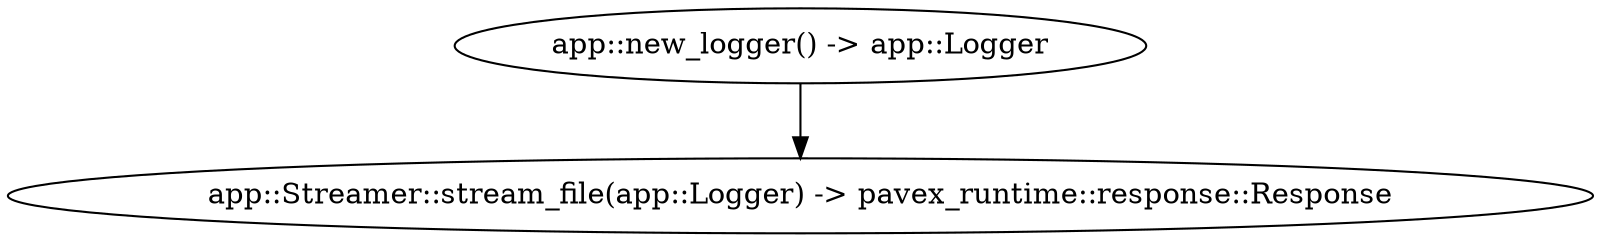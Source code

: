 digraph "/home" {
    0 [ label = "app::Streamer::stream_file(app::Logger) -> pavex_runtime::response::Response"]
    1 [ label = "app::new_logger() -> app::Logger"]
    1 -> 0 [ ]
}
digraph app_state {
    0 [ label = "crate::ApplicationState() -> crate::ApplicationState"]
}